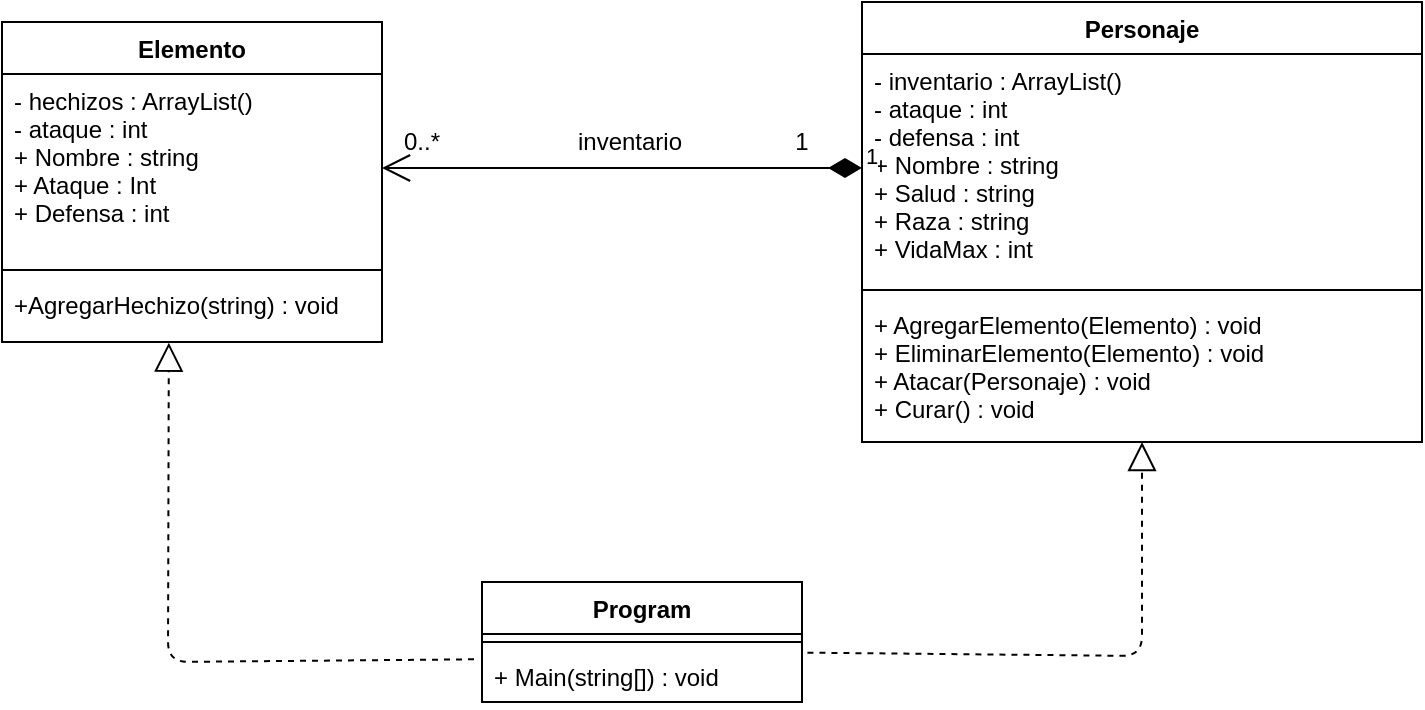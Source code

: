 <mxfile version="14.6.12" type="device"><diagram id="7APx3wNl1F0pB7fXdL68" name="Page-1"><mxGraphModel dx="689" dy="403" grid="1" gridSize="10" guides="1" tooltips="1" connect="1" arrows="1" fold="1" page="1" pageScale="1" pageWidth="827" pageHeight="1169" math="0" shadow="0"><root><mxCell id="0"/><mxCell id="1" parent="0"/><mxCell id="dYUpgbhwUamg-dk9h6OV-1" value="Elemento" style="swimlane;fontStyle=1;align=center;verticalAlign=top;childLayout=stackLayout;horizontal=1;startSize=26;horizontalStack=0;resizeParent=1;resizeParentMax=0;resizeLast=0;collapsible=1;marginBottom=0;" vertex="1" parent="1"><mxGeometry x="70" y="40" width="190" height="160" as="geometry"/></mxCell><mxCell id="dYUpgbhwUamg-dk9h6OV-2" value="- hechizos : ArrayList()&#10;- ataque : int&#10;+ Nombre : string&#10;+ Ataque : Int&#10;+ Defensa : int&#10; &#10;" style="text;strokeColor=none;fillColor=none;align=left;verticalAlign=top;spacingLeft=4;spacingRight=4;overflow=hidden;rotatable=0;points=[[0,0.5],[1,0.5]];portConstraint=eastwest;" vertex="1" parent="dYUpgbhwUamg-dk9h6OV-1"><mxGeometry y="26" width="190" height="94" as="geometry"/></mxCell><mxCell id="dYUpgbhwUamg-dk9h6OV-3" value="" style="line;strokeWidth=1;fillColor=none;align=left;verticalAlign=middle;spacingTop=-1;spacingLeft=3;spacingRight=3;rotatable=0;labelPosition=right;points=[];portConstraint=eastwest;" vertex="1" parent="dYUpgbhwUamg-dk9h6OV-1"><mxGeometry y="120" width="190" height="8" as="geometry"/></mxCell><mxCell id="dYUpgbhwUamg-dk9h6OV-4" value="+AgregarHechizo(string) : void" style="text;strokeColor=none;fillColor=none;align=left;verticalAlign=top;spacingLeft=4;spacingRight=4;overflow=hidden;rotatable=0;points=[[0,0.5],[1,0.5]];portConstraint=eastwest;" vertex="1" parent="dYUpgbhwUamg-dk9h6OV-1"><mxGeometry y="128" width="190" height="32" as="geometry"/></mxCell><mxCell id="dYUpgbhwUamg-dk9h6OV-5" value="Personaje" style="swimlane;fontStyle=1;align=center;verticalAlign=top;childLayout=stackLayout;horizontal=1;startSize=26;horizontalStack=0;resizeParent=1;resizeParentMax=0;resizeLast=0;collapsible=1;marginBottom=0;" vertex="1" parent="1"><mxGeometry x="500" y="30" width="280" height="220" as="geometry"/></mxCell><mxCell id="dYUpgbhwUamg-dk9h6OV-6" value="- inventario : ArrayList()&#10;- ataque : int&#10;- defensa : int&#10;+ Nombre : string&#10;+ Salud : string&#10;+ Raza : string&#10;+ VidaMax : int&#10;" style="text;strokeColor=none;fillColor=none;align=left;verticalAlign=top;spacingLeft=4;spacingRight=4;overflow=hidden;rotatable=0;points=[[0,0.5],[1,0.5]];portConstraint=eastwest;" vertex="1" parent="dYUpgbhwUamg-dk9h6OV-5"><mxGeometry y="26" width="280" height="114" as="geometry"/></mxCell><mxCell id="dYUpgbhwUamg-dk9h6OV-7" value="" style="line;strokeWidth=1;fillColor=none;align=left;verticalAlign=middle;spacingTop=-1;spacingLeft=3;spacingRight=3;rotatable=0;labelPosition=right;points=[];portConstraint=eastwest;" vertex="1" parent="dYUpgbhwUamg-dk9h6OV-5"><mxGeometry y="140" width="280" height="8" as="geometry"/></mxCell><mxCell id="dYUpgbhwUamg-dk9h6OV-8" value="+ AgregarElemento(Elemento) : void&#10;+ EliminarElemento(Elemento) : void&#10;+ Atacar(Personaje) : void&#10;+ Curar() : void" style="text;strokeColor=none;fillColor=none;align=left;verticalAlign=top;spacingLeft=4;spacingRight=4;overflow=hidden;rotatable=0;points=[[0,0.5],[1,0.5]];portConstraint=eastwest;" vertex="1" parent="dYUpgbhwUamg-dk9h6OV-5"><mxGeometry y="148" width="280" height="72" as="geometry"/></mxCell><mxCell id="dYUpgbhwUamg-dk9h6OV-13" value="1" style="endArrow=open;html=1;endSize=12;startArrow=diamondThin;startSize=14;startFill=1;edgeStyle=orthogonalEdgeStyle;align=left;verticalAlign=bottom;entryX=1;entryY=0.5;entryDx=0;entryDy=0;exitX=0;exitY=0.5;exitDx=0;exitDy=0;" edge="1" parent="1" source="dYUpgbhwUamg-dk9h6OV-6" target="dYUpgbhwUamg-dk9h6OV-2"><mxGeometry x="-1" y="3" relative="1" as="geometry"><mxPoint x="490" y="113" as="sourcePoint"/><mxPoint x="420" y="120" as="targetPoint"/></mxGeometry></mxCell><mxCell id="dYUpgbhwUamg-dk9h6OV-14" value="inventario" style="text;html=1;strokeColor=none;fillColor=none;align=center;verticalAlign=middle;whiteSpace=wrap;rounded=0;" vertex="1" parent="1"><mxGeometry x="354" y="90" width="60" height="20" as="geometry"/></mxCell><mxCell id="dYUpgbhwUamg-dk9h6OV-17" value="1" style="text;html=1;strokeColor=none;fillColor=none;align=center;verticalAlign=middle;whiteSpace=wrap;rounded=0;" vertex="1" parent="1"><mxGeometry x="440" y="90" width="60" height="20" as="geometry"/></mxCell><mxCell id="dYUpgbhwUamg-dk9h6OV-18" value="0..*" style="text;html=1;strokeColor=none;fillColor=none;align=center;verticalAlign=middle;whiteSpace=wrap;rounded=0;" vertex="1" parent="1"><mxGeometry x="250" y="90" width="60" height="20" as="geometry"/></mxCell><mxCell id="dYUpgbhwUamg-dk9h6OV-19" value="" style="endArrow=block;dashed=1;endFill=0;endSize=12;html=1;entryX=0.439;entryY=1.01;entryDx=0;entryDy=0;entryPerimeter=0;exitX=-0.025;exitY=0.179;exitDx=0;exitDy=0;exitPerimeter=0;" edge="1" parent="1" source="dYUpgbhwUamg-dk9h6OV-32" target="dYUpgbhwUamg-dk9h6OV-4"><mxGeometry width="160" relative="1" as="geometry"><mxPoint x="240" y="360" as="sourcePoint"/><mxPoint x="470" y="320" as="targetPoint"/><Array as="points"><mxPoint x="153" y="360"/></Array></mxGeometry></mxCell><mxCell id="dYUpgbhwUamg-dk9h6OV-20" value="" style="endArrow=block;dashed=1;endFill=0;endSize=12;html=1;exitX=1.017;exitY=0.051;exitDx=0;exitDy=0;exitPerimeter=0;" edge="1" parent="1" source="dYUpgbhwUamg-dk9h6OV-32"><mxGeometry width="160" relative="1" as="geometry"><mxPoint x="500" y="357" as="sourcePoint"/><mxPoint x="640" y="250.0" as="targetPoint"/><Array as="points"><mxPoint x="640" y="357"/></Array></mxGeometry></mxCell><mxCell id="dYUpgbhwUamg-dk9h6OV-29" value="Program" style="swimlane;fontStyle=1;align=center;verticalAlign=top;childLayout=stackLayout;horizontal=1;startSize=26;horizontalStack=0;resizeParent=1;resizeParentMax=0;resizeLast=0;collapsible=1;marginBottom=0;fillColor=#FFFFFF;" vertex="1" parent="1"><mxGeometry x="310" y="320" width="160" height="60" as="geometry"/></mxCell><mxCell id="dYUpgbhwUamg-dk9h6OV-31" value="" style="line;strokeWidth=1;fillColor=none;align=left;verticalAlign=middle;spacingTop=-1;spacingLeft=3;spacingRight=3;rotatable=0;labelPosition=right;points=[];portConstraint=eastwest;" vertex="1" parent="dYUpgbhwUamg-dk9h6OV-29"><mxGeometry y="26" width="160" height="8" as="geometry"/></mxCell><mxCell id="dYUpgbhwUamg-dk9h6OV-32" value="+ Main(string[]) : void" style="text;strokeColor=none;fillColor=none;align=left;verticalAlign=top;spacingLeft=4;spacingRight=4;overflow=hidden;rotatable=0;points=[[0,0.5],[1,0.5]];portConstraint=eastwest;" vertex="1" parent="dYUpgbhwUamg-dk9h6OV-29"><mxGeometry y="34" width="160" height="26" as="geometry"/></mxCell></root></mxGraphModel></diagram></mxfile>